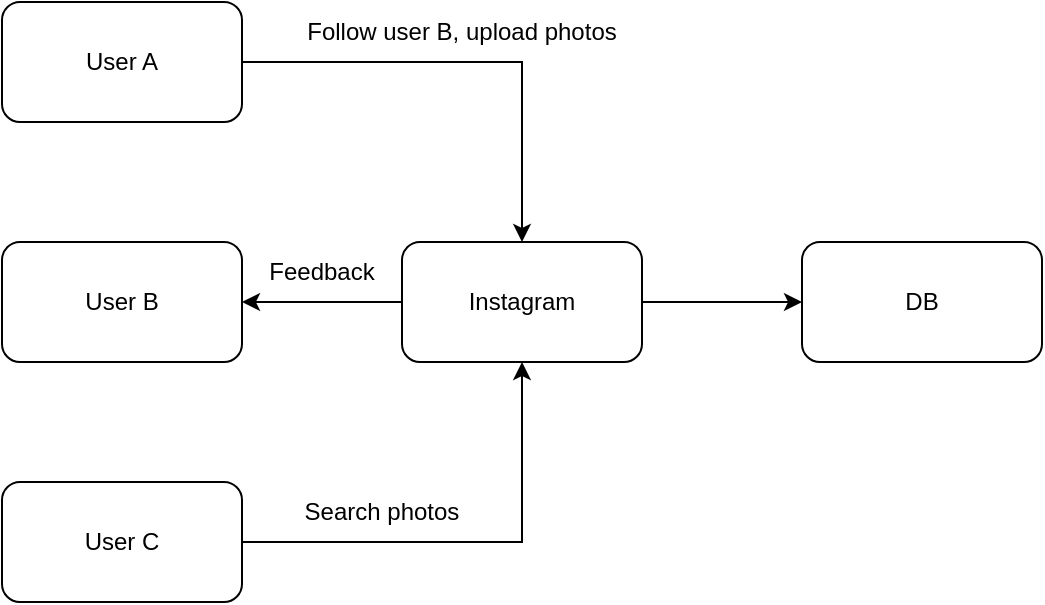 <mxfile version="21.2.7" type="device">
  <diagram name="Page-1" id="h8D7fdhujeO2c2CHI0za">
    <mxGraphModel dx="882" dy="539" grid="1" gridSize="10" guides="1" tooltips="1" connect="1" arrows="1" fold="1" page="1" pageScale="1" pageWidth="850" pageHeight="1100" math="0" shadow="0">
      <root>
        <mxCell id="0" />
        <mxCell id="1" parent="0" />
        <mxCell id="GSqaPZXbKgT2MId3amK6-6" style="edgeStyle=orthogonalEdgeStyle;rounded=0;orthogonalLoop=1;jettySize=auto;html=1;exitX=1;exitY=0.5;exitDx=0;exitDy=0;entryX=0.5;entryY=0;entryDx=0;entryDy=0;" edge="1" parent="1" source="GSqaPZXbKgT2MId3amK6-1" target="GSqaPZXbKgT2MId3amK6-4">
          <mxGeometry relative="1" as="geometry" />
        </mxCell>
        <mxCell id="GSqaPZXbKgT2MId3amK6-1" value="User A" style="rounded=1;whiteSpace=wrap;html=1;" vertex="1" parent="1">
          <mxGeometry x="80" y="80" width="120" height="60" as="geometry" />
        </mxCell>
        <mxCell id="GSqaPZXbKgT2MId3amK6-2" value="User B" style="rounded=1;whiteSpace=wrap;html=1;" vertex="1" parent="1">
          <mxGeometry x="80" y="200" width="120" height="60" as="geometry" />
        </mxCell>
        <mxCell id="GSqaPZXbKgT2MId3amK6-8" style="edgeStyle=orthogonalEdgeStyle;rounded=0;orthogonalLoop=1;jettySize=auto;html=1;exitX=1;exitY=0.5;exitDx=0;exitDy=0;entryX=0.5;entryY=1;entryDx=0;entryDy=0;" edge="1" parent="1" source="GSqaPZXbKgT2MId3amK6-3" target="GSqaPZXbKgT2MId3amK6-4">
          <mxGeometry relative="1" as="geometry" />
        </mxCell>
        <mxCell id="GSqaPZXbKgT2MId3amK6-3" value="User C" style="rounded=1;whiteSpace=wrap;html=1;" vertex="1" parent="1">
          <mxGeometry x="80" y="320" width="120" height="60" as="geometry" />
        </mxCell>
        <mxCell id="GSqaPZXbKgT2MId3amK6-10" style="edgeStyle=orthogonalEdgeStyle;rounded=0;orthogonalLoop=1;jettySize=auto;html=1;exitX=0;exitY=0.5;exitDx=0;exitDy=0;entryX=1;entryY=0.5;entryDx=0;entryDy=0;" edge="1" parent="1" source="GSqaPZXbKgT2MId3amK6-4" target="GSqaPZXbKgT2MId3amK6-2">
          <mxGeometry relative="1" as="geometry" />
        </mxCell>
        <mxCell id="GSqaPZXbKgT2MId3amK6-12" style="edgeStyle=orthogonalEdgeStyle;rounded=0;orthogonalLoop=1;jettySize=auto;html=1;exitX=1;exitY=0.5;exitDx=0;exitDy=0;entryX=0;entryY=0.5;entryDx=0;entryDy=0;" edge="1" parent="1" source="GSqaPZXbKgT2MId3amK6-4" target="GSqaPZXbKgT2MId3amK6-5">
          <mxGeometry relative="1" as="geometry" />
        </mxCell>
        <mxCell id="GSqaPZXbKgT2MId3amK6-4" value="Instagram" style="rounded=1;whiteSpace=wrap;html=1;" vertex="1" parent="1">
          <mxGeometry x="280" y="200" width="120" height="60" as="geometry" />
        </mxCell>
        <mxCell id="GSqaPZXbKgT2MId3amK6-5" value="DB" style="rounded=1;whiteSpace=wrap;html=1;" vertex="1" parent="1">
          <mxGeometry x="480" y="200" width="120" height="60" as="geometry" />
        </mxCell>
        <mxCell id="GSqaPZXbKgT2MId3amK6-7" value="Follow user B, upload photos" style="text;html=1;strokeColor=none;fillColor=none;align=center;verticalAlign=middle;whiteSpace=wrap;rounded=0;" vertex="1" parent="1">
          <mxGeometry x="230" y="80" width="160" height="30" as="geometry" />
        </mxCell>
        <mxCell id="GSqaPZXbKgT2MId3amK6-9" value="Search photos" style="text;html=1;strokeColor=none;fillColor=none;align=center;verticalAlign=middle;whiteSpace=wrap;rounded=0;" vertex="1" parent="1">
          <mxGeometry x="220" y="320" width="100" height="30" as="geometry" />
        </mxCell>
        <mxCell id="GSqaPZXbKgT2MId3amK6-11" value="Feedback" style="text;html=1;strokeColor=none;fillColor=none;align=center;verticalAlign=middle;whiteSpace=wrap;rounded=0;" vertex="1" parent="1">
          <mxGeometry x="210" y="200" width="60" height="30" as="geometry" />
        </mxCell>
      </root>
    </mxGraphModel>
  </diagram>
</mxfile>
